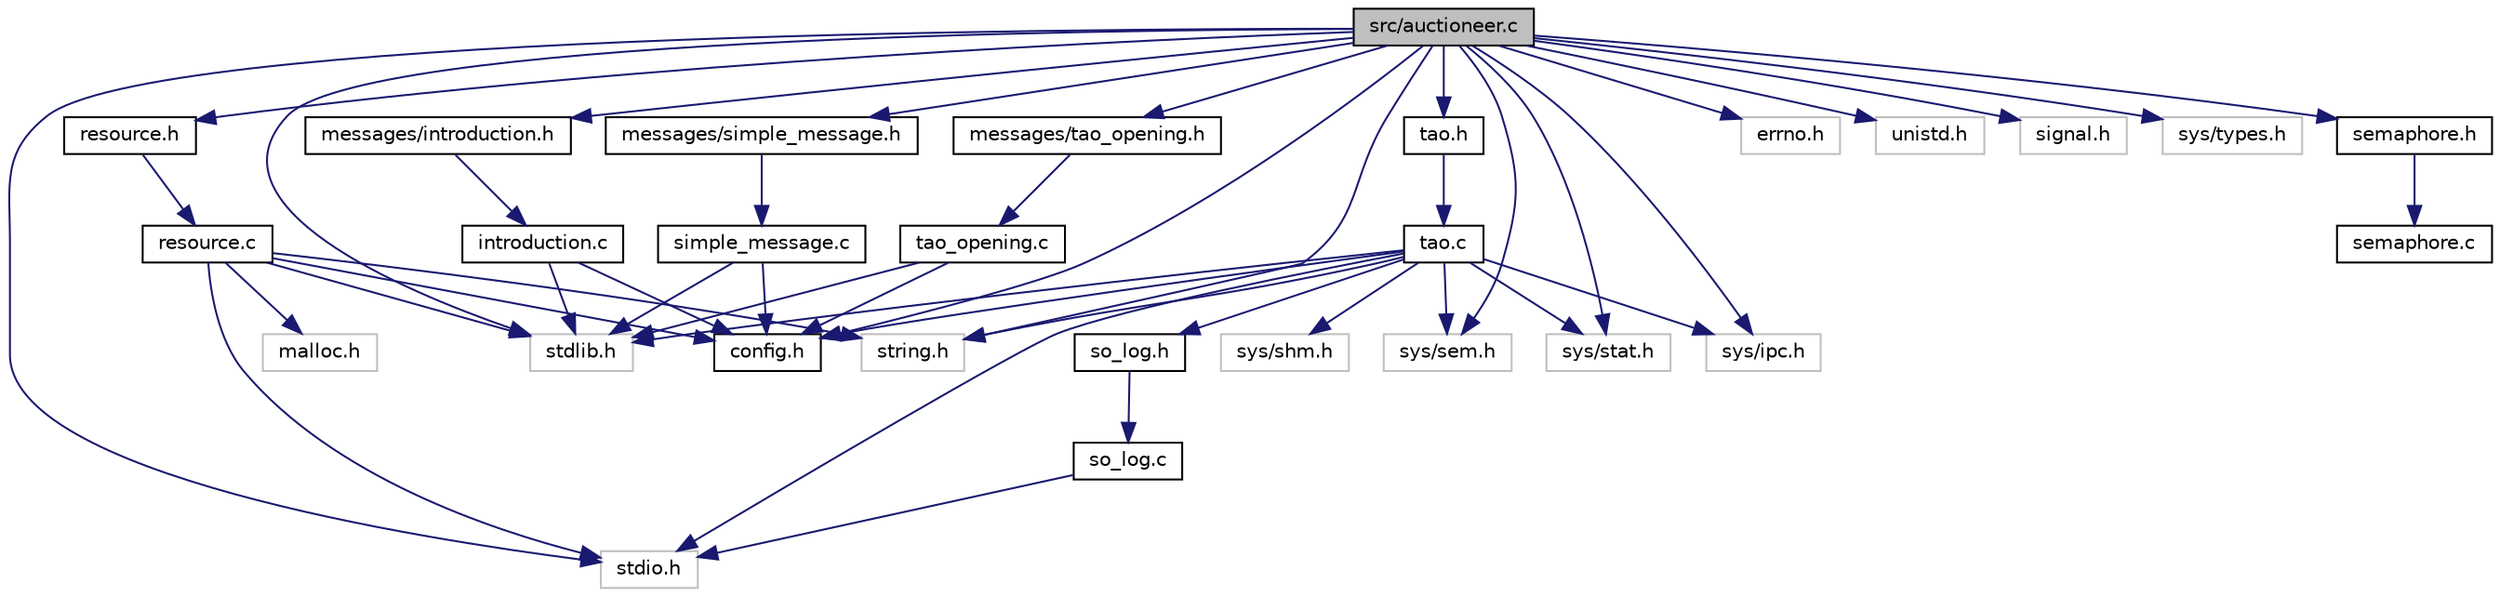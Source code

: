 digraph "src/auctioneer.c"
{
  edge [fontname="Helvetica",fontsize="10",labelfontname="Helvetica",labelfontsize="10"];
  node [fontname="Helvetica",fontsize="10",shape=record];
  Node1 [label="src/auctioneer.c",height=0.2,width=0.4,color="black", fillcolor="grey75", style="filled", fontcolor="black"];
  Node1 -> Node2 [color="midnightblue",fontsize="10",style="solid",fontname="Helvetica"];
  Node2 [label="stdio.h",height=0.2,width=0.4,color="grey75", fillcolor="white", style="filled"];
  Node1 -> Node3 [color="midnightblue",fontsize="10",style="solid",fontname="Helvetica"];
  Node3 [label="stdlib.h",height=0.2,width=0.4,color="grey75", fillcolor="white", style="filled"];
  Node1 -> Node4 [color="midnightblue",fontsize="10",style="solid",fontname="Helvetica"];
  Node4 [label="string.h",height=0.2,width=0.4,color="grey75", fillcolor="white", style="filled"];
  Node1 -> Node5 [color="midnightblue",fontsize="10",style="solid",fontname="Helvetica"];
  Node5 [label="errno.h",height=0.2,width=0.4,color="grey75", fillcolor="white", style="filled"];
  Node1 -> Node6 [color="midnightblue",fontsize="10",style="solid",fontname="Helvetica"];
  Node6 [label="unistd.h",height=0.2,width=0.4,color="grey75", fillcolor="white", style="filled"];
  Node1 -> Node7 [color="midnightblue",fontsize="10",style="solid",fontname="Helvetica"];
  Node7 [label="signal.h",height=0.2,width=0.4,color="grey75", fillcolor="white", style="filled"];
  Node1 -> Node8 [color="midnightblue",fontsize="10",style="solid",fontname="Helvetica"];
  Node8 [label="sys/types.h",height=0.2,width=0.4,color="grey75", fillcolor="white", style="filled"];
  Node1 -> Node9 [color="midnightblue",fontsize="10",style="solid",fontname="Helvetica"];
  Node9 [label="sys/sem.h",height=0.2,width=0.4,color="grey75", fillcolor="white", style="filled"];
  Node1 -> Node10 [color="midnightblue",fontsize="10",style="solid",fontname="Helvetica"];
  Node10 [label="sys/stat.h",height=0.2,width=0.4,color="grey75", fillcolor="white", style="filled"];
  Node1 -> Node11 [color="midnightblue",fontsize="10",style="solid",fontname="Helvetica"];
  Node11 [label="sys/ipc.h",height=0.2,width=0.4,color="grey75", fillcolor="white", style="filled"];
  Node1 -> Node12 [color="midnightblue",fontsize="10",style="solid",fontname="Helvetica"];
  Node12 [label="resource.h",height=0.2,width=0.4,color="black", fillcolor="white", style="filled",URL="$resource_8h.html"];
  Node12 -> Node13 [color="midnightblue",fontsize="10",style="solid",fontname="Helvetica"];
  Node13 [label="resource.c",height=0.2,width=0.4,color="black", fillcolor="white", style="filled",URL="$resource_8c.html"];
  Node13 -> Node3 [color="midnightblue",fontsize="10",style="solid",fontname="Helvetica"];
  Node13 -> Node2 [color="midnightblue",fontsize="10",style="solid",fontname="Helvetica"];
  Node13 -> Node4 [color="midnightblue",fontsize="10",style="solid",fontname="Helvetica"];
  Node13 -> Node14 [color="midnightblue",fontsize="10",style="solid",fontname="Helvetica"];
  Node14 [label="malloc.h",height=0.2,width=0.4,color="grey75", fillcolor="white", style="filled"];
  Node13 -> Node15 [color="midnightblue",fontsize="10",style="solid",fontname="Helvetica"];
  Node15 [label="config.h",height=0.2,width=0.4,color="black", fillcolor="white", style="filled",URL="$config_8h.html"];
  Node1 -> Node15 [color="midnightblue",fontsize="10",style="solid",fontname="Helvetica"];
  Node1 -> Node16 [color="midnightblue",fontsize="10",style="solid",fontname="Helvetica"];
  Node16 [label="tao.h",height=0.2,width=0.4,color="black", fillcolor="white", style="filled",URL="$tao_8h.html"];
  Node16 -> Node17 [color="midnightblue",fontsize="10",style="solid",fontname="Helvetica"];
  Node17 [label="tao.c",height=0.2,width=0.4,color="black", fillcolor="white", style="filled",URL="$tao_8c.html"];
  Node17 -> Node3 [color="midnightblue",fontsize="10",style="solid",fontname="Helvetica"];
  Node17 -> Node2 [color="midnightblue",fontsize="10",style="solid",fontname="Helvetica"];
  Node17 -> Node4 [color="midnightblue",fontsize="10",style="solid",fontname="Helvetica"];
  Node17 -> Node18 [color="midnightblue",fontsize="10",style="solid",fontname="Helvetica"];
  Node18 [label="sys/shm.h",height=0.2,width=0.4,color="grey75", fillcolor="white", style="filled"];
  Node17 -> Node9 [color="midnightblue",fontsize="10",style="solid",fontname="Helvetica"];
  Node17 -> Node11 [color="midnightblue",fontsize="10",style="solid",fontname="Helvetica"];
  Node17 -> Node10 [color="midnightblue",fontsize="10",style="solid",fontname="Helvetica"];
  Node17 -> Node19 [color="midnightblue",fontsize="10",style="solid",fontname="Helvetica"];
  Node19 [label="so_log.h",height=0.2,width=0.4,color="black", fillcolor="white", style="filled",URL="$so__log_8h.html"];
  Node19 -> Node20 [color="midnightblue",fontsize="10",style="solid",fontname="Helvetica"];
  Node20 [label="so_log.c",height=0.2,width=0.4,color="black", fillcolor="white", style="filled",URL="$so__log_8c.html"];
  Node20 -> Node2 [color="midnightblue",fontsize="10",style="solid",fontname="Helvetica"];
  Node17 -> Node15 [color="midnightblue",fontsize="10",style="solid",fontname="Helvetica"];
  Node1 -> Node21 [color="midnightblue",fontsize="10",style="solid",fontname="Helvetica"];
  Node21 [label="semaphore.h",height=0.2,width=0.4,color="black", fillcolor="white", style="filled",URL="$semaphore_8h.html"];
  Node21 -> Node22 [color="midnightblue",fontsize="10",style="solid",fontname="Helvetica"];
  Node22 [label="semaphore.c",height=0.2,width=0.4,color="black", fillcolor="white", style="filled",URL="$semaphore_8c.html"];
  Node1 -> Node23 [color="midnightblue",fontsize="10",style="solid",fontname="Helvetica"];
  Node23 [label="messages/introduction.h",height=0.2,width=0.4,color="black", fillcolor="white", style="filled",URL="$introduction_8h.html"];
  Node23 -> Node24 [color="midnightblue",fontsize="10",style="solid",fontname="Helvetica"];
  Node24 [label="introduction.c",height=0.2,width=0.4,color="black", fillcolor="white", style="filled",URL="$messages_2introduction_8c.html"];
  Node24 -> Node3 [color="midnightblue",fontsize="10",style="solid",fontname="Helvetica"];
  Node24 -> Node15 [color="midnightblue",fontsize="10",style="solid",fontname="Helvetica"];
  Node1 -> Node25 [color="midnightblue",fontsize="10",style="solid",fontname="Helvetica"];
  Node25 [label="messages/simple_message.h",height=0.2,width=0.4,color="black", fillcolor="white", style="filled",URL="$simple__message_8h.html"];
  Node25 -> Node26 [color="midnightblue",fontsize="10",style="solid",fontname="Helvetica"];
  Node26 [label="simple_message.c",height=0.2,width=0.4,color="black", fillcolor="white", style="filled",URL="$simple__message_8c.html"];
  Node26 -> Node3 [color="midnightblue",fontsize="10",style="solid",fontname="Helvetica"];
  Node26 -> Node15 [color="midnightblue",fontsize="10",style="solid",fontname="Helvetica"];
  Node1 -> Node27 [color="midnightblue",fontsize="10",style="solid",fontname="Helvetica"];
  Node27 [label="messages/tao_opening.h",height=0.2,width=0.4,color="black", fillcolor="white", style="filled",URL="$tao__opening_8h.html"];
  Node27 -> Node28 [color="midnightblue",fontsize="10",style="solid",fontname="Helvetica"];
  Node28 [label="tao_opening.c",height=0.2,width=0.4,color="black", fillcolor="white", style="filled",URL="$tao__opening_8c.html"];
  Node28 -> Node3 [color="midnightblue",fontsize="10",style="solid",fontname="Helvetica"];
  Node28 -> Node15 [color="midnightblue",fontsize="10",style="solid",fontname="Helvetica"];
}
